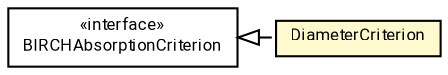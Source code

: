 #!/usr/local/bin/dot
#
# Class diagram 
# Generated by UMLGraph version R5_7_2-60-g0e99a6 (http://www.spinellis.gr/umlgraph/)
#

digraph G {
	graph [fontnames="svg"]
	edge [fontname="Roboto",fontsize=7,labelfontname="Roboto",labelfontsize=7,color="black"];
	node [fontname="Roboto",fontcolor="black",fontsize=8,shape=plaintext,margin=0,width=0,height=0];
	nodesep=0.15;
	ranksep=0.25;
	rankdir=LR;
	// de.lmu.ifi.dbs.elki.algorithm.clustering.hierarchical.birch.DiameterCriterion
	c3321938 [label=<<table title="de.lmu.ifi.dbs.elki.algorithm.clustering.hierarchical.birch.DiameterCriterion" border="0" cellborder="1" cellspacing="0" cellpadding="2" bgcolor="lemonChiffon" href="DiameterCriterion.html" target="_parent">
		<tr><td><table border="0" cellspacing="0" cellpadding="1">
		<tr><td align="center" balign="center"> <font face="Roboto">DiameterCriterion</font> </td></tr>
		</table></td></tr>
		</table>>, URL="DiameterCriterion.html"];
	// de.lmu.ifi.dbs.elki.algorithm.clustering.hierarchical.birch.BIRCHAbsorptionCriterion
	c3321952 [label=<<table title="de.lmu.ifi.dbs.elki.algorithm.clustering.hierarchical.birch.BIRCHAbsorptionCriterion" border="0" cellborder="1" cellspacing="0" cellpadding="2" href="BIRCHAbsorptionCriterion.html" target="_parent">
		<tr><td><table border="0" cellspacing="0" cellpadding="1">
		<tr><td align="center" balign="center"> &#171;interface&#187; </td></tr>
		<tr><td align="center" balign="center"> <font face="Roboto">BIRCHAbsorptionCriterion</font> </td></tr>
		</table></td></tr>
		</table>>, URL="BIRCHAbsorptionCriterion.html"];
	// de.lmu.ifi.dbs.elki.algorithm.clustering.hierarchical.birch.DiameterCriterion implements de.lmu.ifi.dbs.elki.algorithm.clustering.hierarchical.birch.BIRCHAbsorptionCriterion
	c3321952 -> c3321938 [arrowtail=empty,style=dashed,dir=back,weight=9];
}

